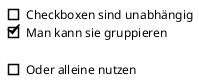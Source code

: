 @startsalt
{
    [] Checkboxen sind unabhängig
    [X] Man kann sie gruppieren
.
    [] Oder alleine nutzen
}
@endsalt

